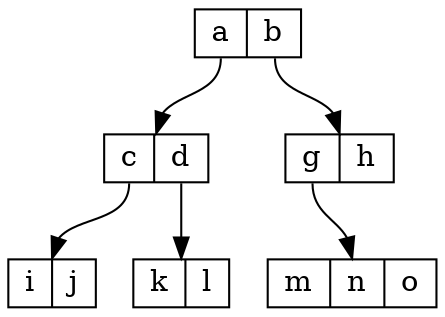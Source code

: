 digraph "Tree" {
  rankdir=TD;
  node [shape=record,width=0.1,height=0.1];

  n [label="<p0> a | <p1> b"];
  n:p0 -> n_0 [headport=n];
  n:p1 -> n_1 [headport=n];
  n_0 [label="<p0> c | <p1> d"];
  n_0:p0 -> n_0_0 [headport=n];
  n_0:p1 -> n_0_1 [headport=n];
  n_0_0 [label="<p0> i | <p1> j"];
  n_0_1 [label="<p0> k | <p1> l"];
  n_1 [label="<p0> g | <p1> h"];
  n_1:p0 -> n_1_0 [headport=n];
  n_1_0 [label="<p0> m | <p1> n | <p2> o"];
}

